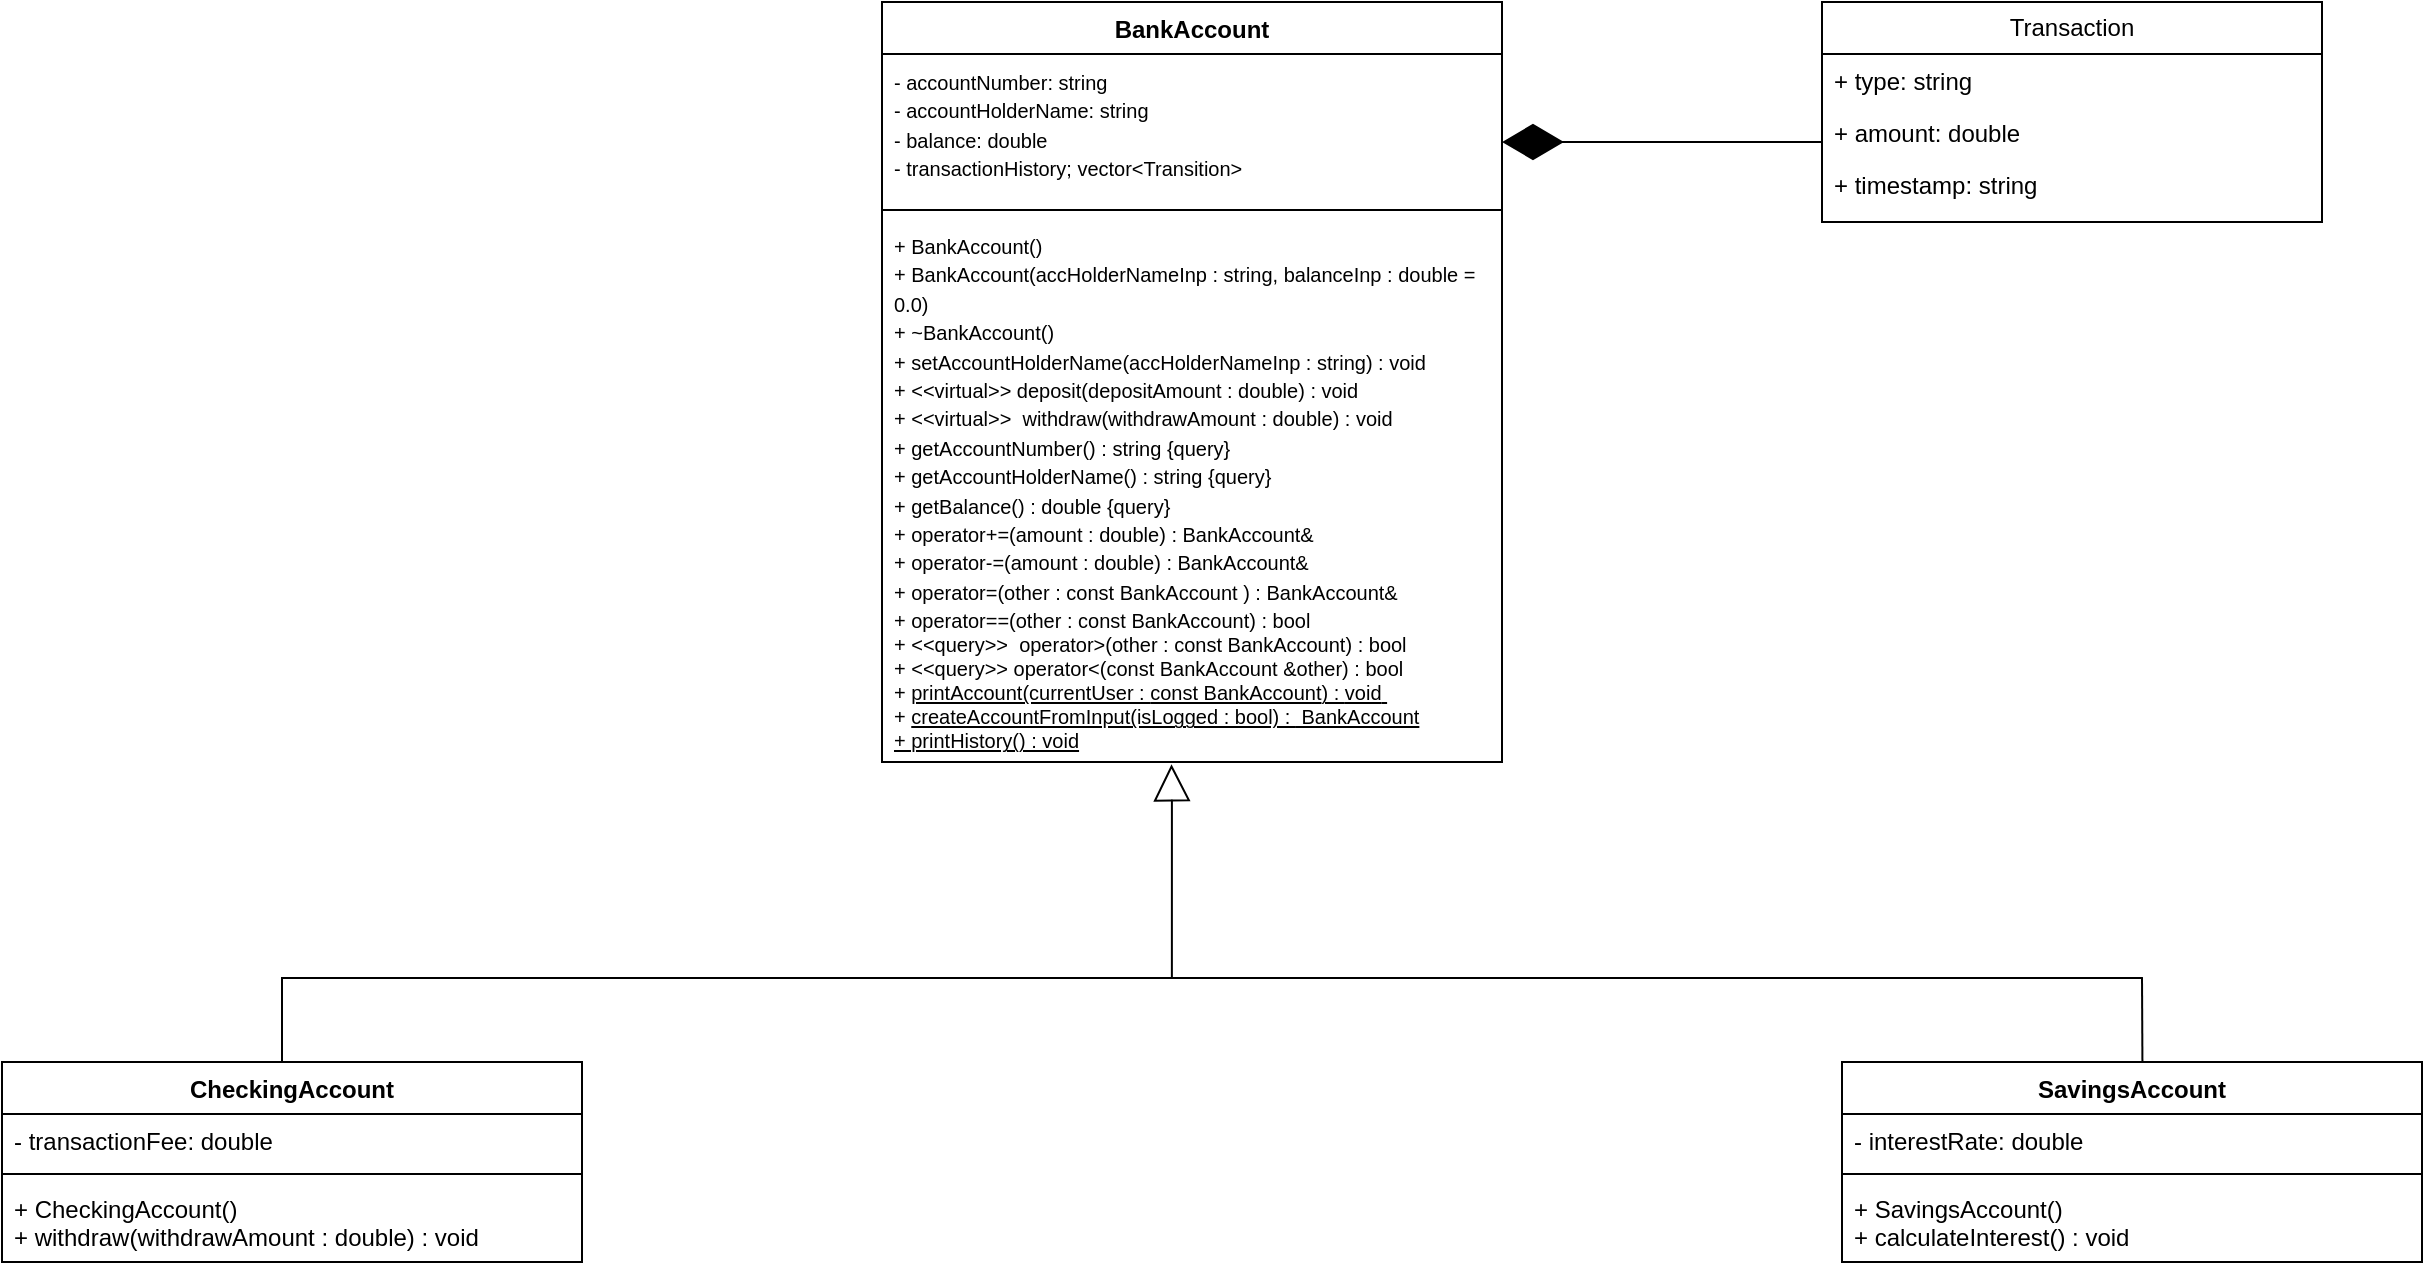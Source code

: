 <mxfile version="28.2.5">
  <diagram name="Page-1" id="n5DrUbT4LgdM-k2Us5C3">
    <mxGraphModel dx="2380" dy="2732" grid="1" gridSize="10" guides="1" tooltips="1" connect="1" arrows="1" fold="1" page="1" pageScale="1" pageWidth="850" pageHeight="1100" math="0" shadow="0">
      <root>
        <mxCell id="0" />
        <mxCell id="1" parent="0" />
        <mxCell id="Po_zqkRBy2wkWyDdQwew-3" value="BankAccount" style="swimlane;fontStyle=1;align=center;verticalAlign=top;childLayout=stackLayout;horizontal=1;startSize=26;horizontalStack=0;resizeParent=1;resizeParentMax=0;resizeLast=0;collapsible=1;marginBottom=0;whiteSpace=wrap;html=1;" vertex="1" parent="1">
          <mxGeometry x="-1040" y="-2070" width="310" height="380" as="geometry" />
        </mxCell>
        <mxCell id="Po_zqkRBy2wkWyDdQwew-4" value="&lt;font style=&quot;font-size: 10px;&quot;&gt;- accountNumber: string&lt;/font&gt;&lt;div&gt;&lt;font style=&quot;font-size: 10px;&quot;&gt;- accountHolderName: string&lt;/font&gt;&lt;/div&gt;&lt;div&gt;&lt;font style=&quot;font-size: 10px;&quot;&gt;- balance: double&lt;/font&gt;&lt;/div&gt;&lt;div&gt;&lt;font style=&quot;font-size: 10px;&quot;&gt;- transactionHistory; vector&amp;lt;Transition&amp;gt;&lt;/font&gt;&lt;/div&gt;" style="text;strokeColor=none;fillColor=none;align=left;verticalAlign=top;spacingLeft=4;spacingRight=4;overflow=hidden;rotatable=0;points=[[0,0.5],[1,0.5]];portConstraint=eastwest;whiteSpace=wrap;html=1;" vertex="1" parent="Po_zqkRBy2wkWyDdQwew-3">
          <mxGeometry y="26" width="310" height="74" as="geometry" />
        </mxCell>
        <mxCell id="Po_zqkRBy2wkWyDdQwew-5" value="" style="line;strokeWidth=1;fillColor=none;align=left;verticalAlign=middle;spacingTop=-1;spacingLeft=3;spacingRight=3;rotatable=0;labelPosition=right;points=[];portConstraint=eastwest;strokeColor=inherit;" vertex="1" parent="Po_zqkRBy2wkWyDdQwew-3">
          <mxGeometry y="100" width="310" height="8" as="geometry" />
        </mxCell>
        <mxCell id="Po_zqkRBy2wkWyDdQwew-6" value="&lt;font style=&quot;font-size: 10px;&quot;&gt;+ BankAccount()&lt;/font&gt;&lt;div&gt;&lt;div&gt;&lt;font style=&quot;font-size: 10px;&quot;&gt;+ BankAccount(accHolderNameInp : string, balanceInp : double = 0.0)&lt;/font&gt;&lt;/div&gt;&lt;div&gt;&lt;font style=&quot;font-size: 10px;&quot;&gt;+ ~BankAccount()&lt;/font&gt;&lt;/div&gt;&lt;div&gt;&lt;font style=&quot;font-size: 10px;&quot;&gt;+ setAccountHolderName(accHolderNameInp : string) : void&lt;/font&gt;&lt;/div&gt;&lt;div&gt;&lt;font style=&quot;font-size: 10px;&quot;&gt;+ &amp;lt;&amp;lt;virtual&amp;gt;&amp;gt; deposit(depositAmount : double) : void&amp;nbsp;&lt;/font&gt;&lt;/div&gt;&lt;div&gt;&lt;font style=&quot;font-size: 10px;&quot;&gt;+&amp;nbsp;&lt;span style=&quot;background-color: transparent; color: light-dark(rgb(0, 0, 0), rgb(255, 255, 255));&quot;&gt;&amp;lt;&amp;lt;virtual&amp;gt;&amp;gt;&lt;/span&gt;&lt;span style=&quot;background-color: transparent; color: light-dark(rgb(0, 0, 0), rgb(255, 255, 255));&quot;&gt;&amp;nbsp;&amp;nbsp;&lt;/span&gt;&lt;span style=&quot;background-color: transparent; color: light-dark(rgb(0, 0, 0), rgb(255, 255, 255));&quot;&gt;withdraw(withdrawAmount :&amp;nbsp;&lt;/span&gt;&lt;span style=&quot;background-color: transparent; color: light-dark(rgb(0, 0, 0), rgb(255, 255, 255));&quot;&gt;double&lt;/span&gt;&lt;span style=&quot;background-color: transparent; color: light-dark(rgb(0, 0, 0), rgb(255, 255, 255));&quot;&gt;) : void&lt;/span&gt;&lt;/font&gt;&lt;/div&gt;&lt;div&gt;&lt;span style=&quot;background-color: transparent;&quot;&gt;&lt;font style=&quot;font-size: 10px;&quot;&gt;+ getAccountNumber() : string {query}&lt;/font&gt;&lt;/span&gt;&lt;/div&gt;&lt;div&gt;&lt;font style=&quot;font-size: 10px;&quot;&gt;&lt;span style=&quot;background-color: transparent;&quot;&gt;+&amp;nbsp;&lt;/span&gt;&lt;span style=&quot;background-color: transparent;&quot;&gt;getAccountHolderName() : string {query}&lt;/span&gt;&lt;/font&gt;&lt;/div&gt;&lt;div&gt;&lt;span style=&quot;background-color: transparent;&quot;&gt;&lt;font style=&quot;font-size: 10px;&quot;&gt;+ getBalance() : double {query}&lt;/font&gt;&lt;/span&gt;&lt;/div&gt;&lt;div&gt;&lt;span style=&quot;background-color: transparent;&quot;&gt;&lt;font style=&quot;font-size: 10px;&quot;&gt;+ operator+=(amount : double) : BankAccount&amp;amp;&lt;/font&gt;&lt;/span&gt;&lt;/div&gt;&lt;div&gt;&lt;font style=&quot;font-size: 10px;&quot;&gt;+ operator-=(amount : double) : BankAccount&amp;amp;&lt;/font&gt;&lt;/div&gt;&lt;div&gt;&lt;font style=&quot;font-size: 10px;&quot;&gt;+&amp;nbsp;operator=(other :&amp;nbsp;&lt;span style=&quot;background-color: transparent; color: light-dark(rgb(0, 0, 0), rgb(255, 255, 255));&quot;&gt;const BankAccount&lt;/span&gt;&lt;span style=&quot;background-color: transparent; color: light-dark(rgb(0, 0, 0), rgb(255, 255, 255));&quot;&gt;&amp;nbsp;&lt;/span&gt;&lt;span style=&quot;background-color: transparent; color: light-dark(rgb(0, 0, 0), rgb(255, 255, 255));&quot;&gt;) : BankAccount&amp;amp;&lt;/span&gt;&lt;/font&gt;&lt;/div&gt;&lt;div&gt;&lt;font style=&quot;font-size: 10px;&quot;&gt;&lt;span style=&quot;background-color: transparent;&quot;&gt;+ operator==(other :&amp;nbsp;&lt;/span&gt;&lt;span style=&quot;background-color: transparent; color: light-dark(rgb(0, 0, 0), rgb(255, 255, 255));&quot;&gt;const BankAccount&lt;/span&gt;&lt;span style=&quot;background-color: transparent; color: light-dark(rgb(0, 0, 0), rgb(255, 255, 255));&quot;&gt;) :&amp;nbsp;&lt;/span&gt;&lt;span style=&quot;background-color: transparent; color: light-dark(rgb(0, 0, 0), rgb(255, 255, 255));&quot;&gt;bool&lt;/span&gt;&lt;/font&gt;&lt;/div&gt;&lt;div&gt;&lt;font style=&quot;font-size: 10px;&quot;&gt;&lt;span style=&quot;background-color: transparent;&quot;&gt;&lt;div style=&quot;&quot;&gt;+&amp;nbsp;&lt;span style=&quot;background-color: transparent; color: light-dark(rgb(0, 0, 0), rgb(255, 255, 255));&quot;&gt;&amp;lt;&amp;lt;query&amp;gt;&amp;gt;&lt;/span&gt;&lt;span style=&quot;background-color: transparent; color: light-dark(rgb(0, 0, 0), rgb(255, 255, 255));&quot;&gt;&amp;nbsp;&amp;nbsp;&lt;/span&gt;&lt;span style=&quot;background-color: transparent; color: light-dark(rgb(0, 0, 0), rgb(255, 255, 255));&quot;&gt;operator&amp;gt;(other : const BankAccount) : bool&amp;nbsp;&lt;/span&gt;&lt;/div&gt;&lt;/span&gt;&lt;span style=&quot;background-color: transparent;&quot;&gt;&lt;div style=&quot;&quot;&gt;+&amp;nbsp;&lt;span style=&quot;background-color: transparent; color: light-dark(rgb(0, 0, 0), rgb(255, 255, 255));&quot;&gt;&amp;lt;&amp;lt;query&amp;gt;&amp;gt;&amp;nbsp;&lt;/span&gt;&lt;span style=&quot;background-color: transparent; color: light-dark(rgb(0, 0, 0), rgb(255, 255, 255));&quot;&gt;operator&amp;lt;(const BankAccount &amp;amp;other) : bool&lt;/span&gt;&lt;/div&gt;&lt;/span&gt;&lt;span style=&quot;background-color: transparent;&quot;&gt;&lt;div style=&quot;&quot;&gt;+ &lt;u&gt;printAccount(currentUser :&amp;nbsp;&lt;span style=&quot;background-color: transparent; color: light-dark(rgb(0, 0, 0), rgb(255, 255, 255));&quot;&gt;const BankAccount&lt;/span&gt;&lt;span style=&quot;background-color: transparent; color: light-dark(rgb(0, 0, 0), rgb(255, 255, 255));&quot;&gt;) :&amp;nbsp;&lt;/span&gt;&lt;span style=&quot;background-color: transparent; color: light-dark(rgb(0, 0, 0), rgb(255, 255, 255));&quot;&gt;void&lt;/span&gt;&lt;span style=&quot;background-color: transparent; color: light-dark(rgb(0, 0, 0), rgb(255, 255, 255));&quot;&gt;&amp;nbsp;&lt;/span&gt;&lt;/u&gt;&lt;/div&gt;&lt;/span&gt;&lt;span style=&quot;background-color: transparent;&quot;&gt;&lt;div style=&quot;&quot;&gt;+ &lt;u&gt;createAccountFromInput(isLogged : bool) :&amp;nbsp;&lt;span style=&quot;background-color: transparent; color: light-dark(rgb(0, 0, 0), rgb(255, 255, 255));&quot;&gt;&amp;nbsp;BankAccount&lt;/span&gt;&lt;/u&gt;&lt;/div&gt;&lt;div style=&quot;&quot;&gt;&lt;u&gt;+ printHistory() : void&lt;/u&gt;&lt;/div&gt;&lt;/span&gt;&lt;/font&gt;&lt;/div&gt;&lt;div&gt;&lt;span style=&quot;background-color: transparent; color: light-dark(rgb(0, 0, 0), rgb(255, 255, 255));&quot;&gt;&lt;font style=&quot;font-size: 10px;&quot;&gt;&lt;br&gt;&lt;/font&gt;&lt;/span&gt;&lt;/div&gt;&lt;div&gt;&lt;span style=&quot;background-color: transparent; color: light-dark(rgb(0, 0, 0), rgb(255, 255, 255));&quot;&gt;&lt;font style=&quot;font-size: 10px;&quot;&gt;&lt;br&gt;&lt;/font&gt;&lt;/span&gt;&lt;/div&gt;&lt;div&gt;&lt;span style=&quot;background-color: transparent;&quot;&gt;&lt;font style=&quot;font-size: 10px;&quot;&gt;&lt;br&gt;&lt;/font&gt;&lt;/span&gt;&lt;/div&gt;&lt;div&gt;&lt;br&gt;&lt;/div&gt;&lt;/div&gt;" style="text;strokeColor=none;fillColor=none;align=left;verticalAlign=top;spacingLeft=4;spacingRight=4;overflow=hidden;rotatable=0;points=[[0,0.5],[1,0.5]];portConstraint=eastwest;whiteSpace=wrap;html=1;" vertex="1" parent="Po_zqkRBy2wkWyDdQwew-3">
          <mxGeometry y="108" width="310" height="272" as="geometry" />
        </mxCell>
        <mxCell id="Po_zqkRBy2wkWyDdQwew-20" value="" style="endArrow=block;endSize=16;endFill=0;html=1;rounded=0;fontSize=12;curved=1;entryX=0.451;entryY=1.012;entryDx=0;entryDy=0;entryPerimeter=0;" edge="1" parent="1">
          <mxGeometry width="160" relative="1" as="geometry">
            <mxPoint x="-895.06" y="-1582" as="sourcePoint" />
            <mxPoint x="-895.25" y="-1688.856" as="targetPoint" />
            <Array as="points">
              <mxPoint x="-895.06" y="-1672" />
            </Array>
          </mxGeometry>
        </mxCell>
        <mxCell id="Po_zqkRBy2wkWyDdQwew-21" value="" style="line;strokeWidth=1;fillColor=none;align=left;verticalAlign=middle;spacingTop=-1;spacingLeft=3;spacingRight=3;rotatable=0;labelPosition=right;points=[];portConstraint=eastwest;strokeColor=inherit;" vertex="1" parent="1">
          <mxGeometry x="-1340" y="-1587" width="930" height="10" as="geometry" />
        </mxCell>
        <mxCell id="Po_zqkRBy2wkWyDdQwew-28" value="" style="endArrow=none;html=1;rounded=0;fontSize=12;startSize=8;endSize=8;curved=1;entryX=0;entryY=0.446;entryDx=0;entryDy=0;entryPerimeter=0;" edge="1" parent="1" target="Po_zqkRBy2wkWyDdQwew-21">
          <mxGeometry width="50" height="50" relative="1" as="geometry">
            <mxPoint x="-1340" y="-1540" as="sourcePoint" />
            <mxPoint x="-1340" y="-1580" as="targetPoint" />
          </mxGeometry>
        </mxCell>
        <mxCell id="Po_zqkRBy2wkWyDdQwew-29" value="" style="endArrow=none;html=1;rounded=0;fontSize=12;startSize=8;endSize=8;curved=1;entryX=1;entryY=0.456;entryDx=0;entryDy=0;entryPerimeter=0;exitX=0.518;exitY=0.009;exitDx=0;exitDy=0;exitPerimeter=0;" edge="1" parent="1" source="Po_zqkRBy2wkWyDdQwew-42" target="Po_zqkRBy2wkWyDdQwew-21">
          <mxGeometry width="50" height="50" relative="1" as="geometry">
            <mxPoint x="-410" y="-1544" as="sourcePoint" />
            <mxPoint x="-410" y="-1580" as="targetPoint" />
            <Array as="points" />
          </mxGeometry>
        </mxCell>
        <mxCell id="Po_zqkRBy2wkWyDdQwew-34" value="CheckingAccount" style="swimlane;fontStyle=1;align=center;verticalAlign=top;childLayout=stackLayout;horizontal=1;startSize=26;horizontalStack=0;resizeParent=1;resizeParentMax=0;resizeLast=0;collapsible=1;marginBottom=0;whiteSpace=wrap;html=1;" vertex="1" parent="1">
          <mxGeometry x="-1480" y="-1540" width="290" height="100" as="geometry" />
        </mxCell>
        <mxCell id="Po_zqkRBy2wkWyDdQwew-35" value="- transactionFee: double" style="text;strokeColor=none;fillColor=none;align=left;verticalAlign=top;spacingLeft=4;spacingRight=4;overflow=hidden;rotatable=0;points=[[0,0.5],[1,0.5]];portConstraint=eastwest;whiteSpace=wrap;html=1;" vertex="1" parent="Po_zqkRBy2wkWyDdQwew-34">
          <mxGeometry y="26" width="290" height="26" as="geometry" />
        </mxCell>
        <mxCell id="Po_zqkRBy2wkWyDdQwew-36" value="" style="line;strokeWidth=1;fillColor=none;align=left;verticalAlign=middle;spacingTop=-1;spacingLeft=3;spacingRight=3;rotatable=0;labelPosition=right;points=[];portConstraint=eastwest;strokeColor=inherit;" vertex="1" parent="Po_zqkRBy2wkWyDdQwew-34">
          <mxGeometry y="52" width="290" height="8" as="geometry" />
        </mxCell>
        <mxCell id="Po_zqkRBy2wkWyDdQwew-37" value="+ CheckingAccount()&lt;div&gt;+&amp;nbsp;withdraw(withdrawAmount : double) : void&lt;/div&gt;" style="text;strokeColor=none;fillColor=none;align=left;verticalAlign=top;spacingLeft=4;spacingRight=4;overflow=hidden;rotatable=0;points=[[0,0.5],[1,0.5]];portConstraint=eastwest;whiteSpace=wrap;html=1;" vertex="1" parent="Po_zqkRBy2wkWyDdQwew-34">
          <mxGeometry y="60" width="290" height="40" as="geometry" />
        </mxCell>
        <mxCell id="Po_zqkRBy2wkWyDdQwew-42" value="SavingsAccount" style="swimlane;fontStyle=1;align=center;verticalAlign=top;childLayout=stackLayout;horizontal=1;startSize=26;horizontalStack=0;resizeParent=1;resizeParentMax=0;resizeLast=0;collapsible=1;marginBottom=0;whiteSpace=wrap;html=1;" vertex="1" parent="1">
          <mxGeometry x="-560" y="-1540" width="290" height="100" as="geometry" />
        </mxCell>
        <mxCell id="Po_zqkRBy2wkWyDdQwew-43" value="- interestRate: double" style="text;strokeColor=none;fillColor=none;align=left;verticalAlign=top;spacingLeft=4;spacingRight=4;overflow=hidden;rotatable=0;points=[[0,0.5],[1,0.5]];portConstraint=eastwest;whiteSpace=wrap;html=1;" vertex="1" parent="Po_zqkRBy2wkWyDdQwew-42">
          <mxGeometry y="26" width="290" height="26" as="geometry" />
        </mxCell>
        <mxCell id="Po_zqkRBy2wkWyDdQwew-44" value="" style="line;strokeWidth=1;fillColor=none;align=left;verticalAlign=middle;spacingTop=-1;spacingLeft=3;spacingRight=3;rotatable=0;labelPosition=right;points=[];portConstraint=eastwest;strokeColor=inherit;" vertex="1" parent="Po_zqkRBy2wkWyDdQwew-42">
          <mxGeometry y="52" width="290" height="8" as="geometry" />
        </mxCell>
        <mxCell id="Po_zqkRBy2wkWyDdQwew-45" value="+ SavingsAccount()&lt;div&gt;+&amp;nbsp;calculateInterest() : void&lt;/div&gt;" style="text;strokeColor=none;fillColor=none;align=left;verticalAlign=top;spacingLeft=4;spacingRight=4;overflow=hidden;rotatable=0;points=[[0,0.5],[1,0.5]];portConstraint=eastwest;whiteSpace=wrap;html=1;" vertex="1" parent="Po_zqkRBy2wkWyDdQwew-42">
          <mxGeometry y="60" width="290" height="40" as="geometry" />
        </mxCell>
        <mxCell id="Po_zqkRBy2wkWyDdQwew-64" value="Transaction" style="swimlane;fontStyle=0;childLayout=stackLayout;horizontal=1;startSize=26;fillColor=none;horizontalStack=0;resizeParent=1;resizeParentMax=0;resizeLast=0;collapsible=1;marginBottom=0;whiteSpace=wrap;html=1;" vertex="1" parent="1">
          <mxGeometry x="-570" y="-2070" width="250" height="110" as="geometry" />
        </mxCell>
        <mxCell id="Po_zqkRBy2wkWyDdQwew-65" value="+ type: string" style="text;strokeColor=none;fillColor=none;align=left;verticalAlign=top;spacingLeft=4;spacingRight=4;overflow=hidden;rotatable=0;points=[[0,0.5],[1,0.5]];portConstraint=eastwest;whiteSpace=wrap;html=1;" vertex="1" parent="Po_zqkRBy2wkWyDdQwew-64">
          <mxGeometry y="26" width="250" height="26" as="geometry" />
        </mxCell>
        <mxCell id="Po_zqkRBy2wkWyDdQwew-66" value="+ amount: double" style="text;strokeColor=none;fillColor=none;align=left;verticalAlign=top;spacingLeft=4;spacingRight=4;overflow=hidden;rotatable=0;points=[[0,0.5],[1,0.5]];portConstraint=eastwest;whiteSpace=wrap;html=1;" vertex="1" parent="Po_zqkRBy2wkWyDdQwew-64">
          <mxGeometry y="52" width="250" height="26" as="geometry" />
        </mxCell>
        <mxCell id="Po_zqkRBy2wkWyDdQwew-67" value="+ timestamp: string&lt;div&gt;&lt;br&gt;&lt;/div&gt;" style="text;strokeColor=none;fillColor=none;align=left;verticalAlign=top;spacingLeft=4;spacingRight=4;overflow=hidden;rotatable=0;points=[[0,0.5],[1,0.5]];portConstraint=eastwest;whiteSpace=wrap;html=1;" vertex="1" parent="Po_zqkRBy2wkWyDdQwew-64">
          <mxGeometry y="78" width="250" height="32" as="geometry" />
        </mxCell>
        <mxCell id="Po_zqkRBy2wkWyDdQwew-68" value="" style="endArrow=none;html=1;endSize=24;startArrow=diamondThin;startSize=28;startFill=1;edgeStyle=orthogonalEdgeStyle;align=left;verticalAlign=bottom;rounded=0;fontSize=12;curved=1;endFill=0;" edge="1" parent="1">
          <mxGeometry x="-1" y="3" relative="1" as="geometry">
            <mxPoint x="-730" y="-2000" as="sourcePoint" />
            <mxPoint x="-570" y="-2000" as="targetPoint" />
          </mxGeometry>
        </mxCell>
      </root>
    </mxGraphModel>
  </diagram>
</mxfile>
